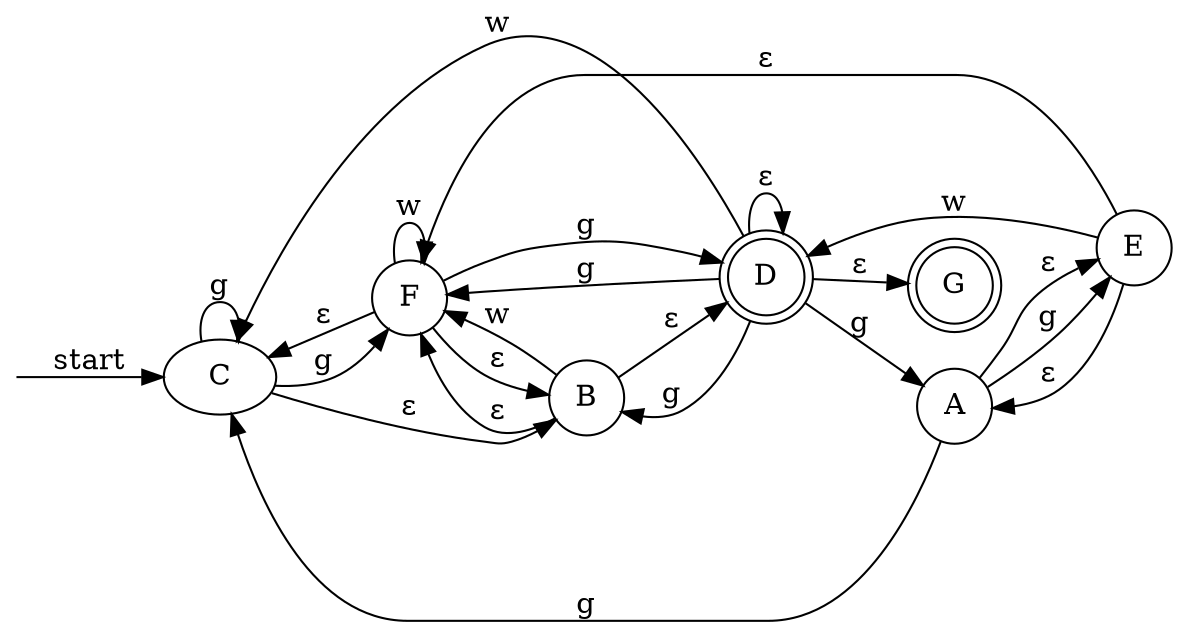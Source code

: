 digraph enfa {
    rankdir = LR;
    __start [style = invis, shape = point];
    __start -> "C" [ label = "start" ];
    node [shape = doublecircle]; "D" "G" "C"
    node [shape = circle];
    "F" -> "B" [ label = "&epsilon;" ];
    "F" -> "C" [ label = "&epsilon;" ];
    "C" -> "C" [ label = "g" ];
    "C" -> "F" [ label = "g" ];
    "A" -> "E" [ label = "&epsilon;" ];
    "D" -> "B" [ label = "g" ];
    "D" -> "F" [ label = "g" ];
    "D" -> "A" [ label = "g" ];
    "B" -> "D" [ label = "&epsilon;" ];
    "B" -> "F" [ label = "&epsilon;" ];
    "E" -> "D" [ label = "w" ];
    "C" -> "B" [ label = "&epsilon;" ];
    "A" -> "E" [ label = "g" ];
    "A" -> "C" [ label = "g" ];
    "E" -> "A" [ label = "&epsilon;" ];
    "E" -> "F" [ label = "&epsilon;" ];
    "B" -> "F" [ label = "w" ];
    "F" -> "D" [ label = "g" ];
    "D" -> "C" [ label = "w" ];
    "D" -> "G" [ label = "&epsilon;" ];
    "D" -> "D" [ label = "&epsilon;" ];
    "F" -> "F" [ label = "w" ];
}
